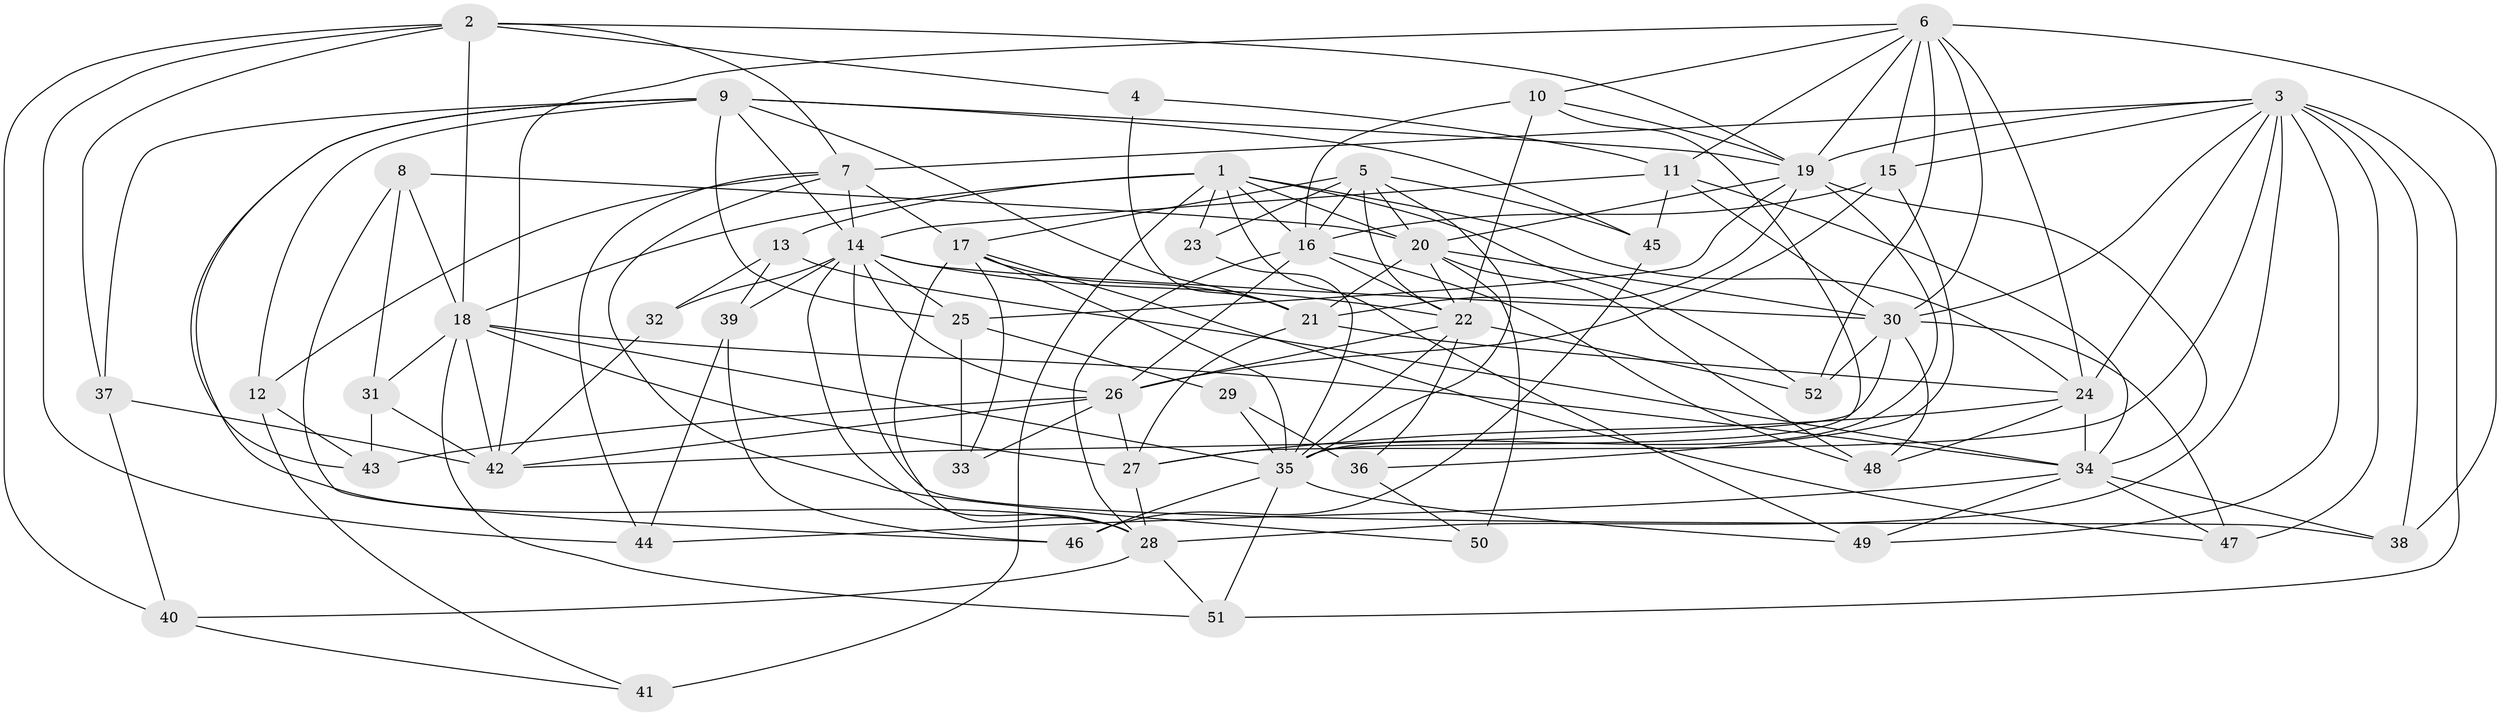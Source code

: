 // original degree distribution, {4: 1.0}
// Generated by graph-tools (version 1.1) at 2025/53/03/04/25 22:53:37]
// undirected, 52 vertices, 154 edges
graph export_dot {
  node [color=gray90,style=filled];
  1;
  2;
  3;
  4;
  5;
  6;
  7;
  8;
  9;
  10;
  11;
  12;
  13;
  14;
  15;
  16;
  17;
  18;
  19;
  20;
  21;
  22;
  23;
  24;
  25;
  26;
  27;
  28;
  29;
  30;
  31;
  32;
  33;
  34;
  35;
  36;
  37;
  38;
  39;
  40;
  41;
  42;
  43;
  44;
  45;
  46;
  47;
  48;
  49;
  50;
  51;
  52;
  1 -- 13 [weight=1.0];
  1 -- 16 [weight=1.0];
  1 -- 18 [weight=1.0];
  1 -- 20 [weight=1.0];
  1 -- 23 [weight=1.0];
  1 -- 24 [weight=1.0];
  1 -- 41 [weight=2.0];
  1 -- 49 [weight=1.0];
  1 -- 52 [weight=1.0];
  2 -- 4 [weight=1.0];
  2 -- 7 [weight=1.0];
  2 -- 18 [weight=2.0];
  2 -- 19 [weight=1.0];
  2 -- 37 [weight=1.0];
  2 -- 40 [weight=1.0];
  2 -- 44 [weight=1.0];
  3 -- 7 [weight=1.0];
  3 -- 15 [weight=1.0];
  3 -- 19 [weight=1.0];
  3 -- 24 [weight=1.0];
  3 -- 27 [weight=1.0];
  3 -- 28 [weight=1.0];
  3 -- 30 [weight=1.0];
  3 -- 38 [weight=2.0];
  3 -- 47 [weight=1.0];
  3 -- 49 [weight=1.0];
  3 -- 51 [weight=1.0];
  4 -- 11 [weight=1.0];
  4 -- 21 [weight=2.0];
  5 -- 16 [weight=1.0];
  5 -- 17 [weight=1.0];
  5 -- 20 [weight=1.0];
  5 -- 22 [weight=1.0];
  5 -- 23 [weight=2.0];
  5 -- 35 [weight=1.0];
  5 -- 45 [weight=1.0];
  6 -- 10 [weight=1.0];
  6 -- 11 [weight=1.0];
  6 -- 15 [weight=1.0];
  6 -- 19 [weight=1.0];
  6 -- 24 [weight=1.0];
  6 -- 30 [weight=1.0];
  6 -- 38 [weight=2.0];
  6 -- 42 [weight=1.0];
  6 -- 52 [weight=1.0];
  7 -- 12 [weight=1.0];
  7 -- 14 [weight=1.0];
  7 -- 17 [weight=2.0];
  7 -- 44 [weight=1.0];
  7 -- 50 [weight=1.0];
  8 -- 18 [weight=1.0];
  8 -- 20 [weight=1.0];
  8 -- 31 [weight=1.0];
  8 -- 46 [weight=1.0];
  9 -- 12 [weight=1.0];
  9 -- 14 [weight=1.0];
  9 -- 19 [weight=1.0];
  9 -- 21 [weight=1.0];
  9 -- 25 [weight=2.0];
  9 -- 28 [weight=1.0];
  9 -- 37 [weight=1.0];
  9 -- 43 [weight=1.0];
  9 -- 45 [weight=1.0];
  10 -- 16 [weight=2.0];
  10 -- 19 [weight=1.0];
  10 -- 22 [weight=1.0];
  10 -- 35 [weight=1.0];
  11 -- 14 [weight=1.0];
  11 -- 30 [weight=1.0];
  11 -- 34 [weight=1.0];
  11 -- 45 [weight=1.0];
  12 -- 41 [weight=1.0];
  12 -- 43 [weight=1.0];
  13 -- 32 [weight=1.0];
  13 -- 34 [weight=1.0];
  13 -- 39 [weight=1.0];
  14 -- 22 [weight=1.0];
  14 -- 25 [weight=1.0];
  14 -- 26 [weight=1.0];
  14 -- 28 [weight=1.0];
  14 -- 30 [weight=1.0];
  14 -- 32 [weight=2.0];
  14 -- 38 [weight=1.0];
  14 -- 39 [weight=1.0];
  15 -- 16 [weight=2.0];
  15 -- 26 [weight=1.0];
  15 -- 36 [weight=1.0];
  16 -- 22 [weight=2.0];
  16 -- 26 [weight=2.0];
  16 -- 28 [weight=1.0];
  16 -- 48 [weight=1.0];
  17 -- 21 [weight=2.0];
  17 -- 28 [weight=1.0];
  17 -- 33 [weight=2.0];
  17 -- 35 [weight=1.0];
  17 -- 47 [weight=1.0];
  18 -- 27 [weight=2.0];
  18 -- 31 [weight=1.0];
  18 -- 34 [weight=1.0];
  18 -- 35 [weight=1.0];
  18 -- 42 [weight=2.0];
  18 -- 51 [weight=1.0];
  19 -- 20 [weight=1.0];
  19 -- 21 [weight=1.0];
  19 -- 25 [weight=1.0];
  19 -- 34 [weight=1.0];
  19 -- 35 [weight=1.0];
  20 -- 21 [weight=2.0];
  20 -- 22 [weight=1.0];
  20 -- 30 [weight=2.0];
  20 -- 48 [weight=1.0];
  20 -- 50 [weight=2.0];
  21 -- 24 [weight=1.0];
  21 -- 27 [weight=1.0];
  22 -- 26 [weight=1.0];
  22 -- 35 [weight=1.0];
  22 -- 36 [weight=1.0];
  22 -- 52 [weight=1.0];
  23 -- 35 [weight=1.0];
  24 -- 27 [weight=1.0];
  24 -- 34 [weight=2.0];
  24 -- 48 [weight=1.0];
  25 -- 29 [weight=1.0];
  25 -- 33 [weight=1.0];
  26 -- 27 [weight=2.0];
  26 -- 33 [weight=1.0];
  26 -- 42 [weight=1.0];
  26 -- 43 [weight=1.0];
  27 -- 28 [weight=1.0];
  28 -- 40 [weight=1.0];
  28 -- 51 [weight=1.0];
  29 -- 35 [weight=2.0];
  29 -- 36 [weight=1.0];
  30 -- 42 [weight=1.0];
  30 -- 47 [weight=1.0];
  30 -- 48 [weight=1.0];
  30 -- 52 [weight=1.0];
  31 -- 42 [weight=1.0];
  31 -- 43 [weight=1.0];
  32 -- 42 [weight=1.0];
  34 -- 38 [weight=1.0];
  34 -- 44 [weight=1.0];
  34 -- 47 [weight=1.0];
  34 -- 49 [weight=1.0];
  35 -- 46 [weight=1.0];
  35 -- 49 [weight=1.0];
  35 -- 51 [weight=1.0];
  36 -- 50 [weight=1.0];
  37 -- 40 [weight=1.0];
  37 -- 42 [weight=1.0];
  39 -- 44 [weight=1.0];
  39 -- 46 [weight=1.0];
  40 -- 41 [weight=1.0];
  45 -- 46 [weight=1.0];
}
